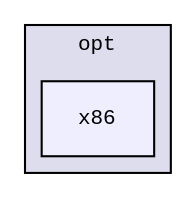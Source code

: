 digraph "src/tbox/utils/opt/x86" {
  compound=true
  node [ fontsize="10", fontname="CourierNew"];
  edge [ labelfontsize="10", labelfontname="CourierNew"];
  subgraph clusterdir_b8d5bcbc2321471cb97e8e1b2cc14c95 {
    graph [ bgcolor="#ddddee", pencolor="black", label="opt" fontname="CourierNew", fontsize="10", URL="dir_b8d5bcbc2321471cb97e8e1b2cc14c95.html"]
  dir_0778de4609daca732de261707b7afa2e [shape=box, label="x86", style="filled", fillcolor="#eeeeff", pencolor="black", URL="dir_0778de4609daca732de261707b7afa2e.html"];
  }
}
